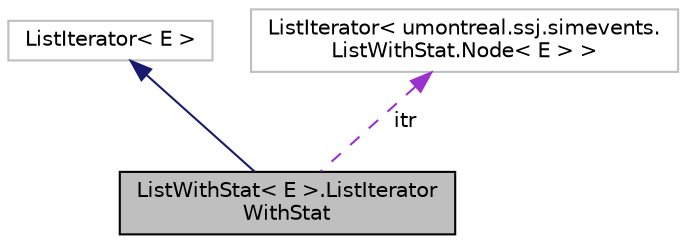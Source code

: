 digraph "ListWithStat&lt; E &gt;.ListIteratorWithStat"
{
 // INTERACTIVE_SVG=YES
  bgcolor="transparent";
  edge [fontname="Helvetica",fontsize="10",labelfontname="Helvetica",labelfontsize="10"];
  node [fontname="Helvetica",fontsize="10",shape=record];
  Node2 [label="ListWithStat\< E \>.ListIterator\lWithStat",height=0.2,width=0.4,color="black", fillcolor="grey75", style="filled", fontcolor="black"];
  Node3 -> Node2 [dir="back",color="midnightblue",fontsize="10",style="solid",fontname="Helvetica"];
  Node3 [label="ListIterator\< E \>",height=0.2,width=0.4,color="grey75"];
  Node4 -> Node2 [dir="back",color="darkorchid3",fontsize="10",style="dashed",label=" itr" ,fontname="Helvetica"];
  Node4 [label="ListIterator\< umontreal.ssj.simevents.\lListWithStat.Node\< E \> \>",height=0.2,width=0.4,color="grey75"];
}
